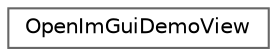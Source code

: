 digraph "Graphical Class Hierarchy"
{
 // LATEX_PDF_SIZE
  bgcolor="transparent";
  edge [fontname=Helvetica,fontsize=10,labelfontname=Helvetica,labelfontsize=10];
  node [fontname=Helvetica,fontsize=10,shape=box,height=0.2,width=0.4];
  rankdir="LR";
  Node0 [id="Node000000",label="OpenImGuiDemoView",height=0.2,width=0.4,color="grey40", fillcolor="white", style="filled",URL="$structOpenImGuiDemoView.html",tooltip="Struct for changing view to ImGuiDemoView."];
}
